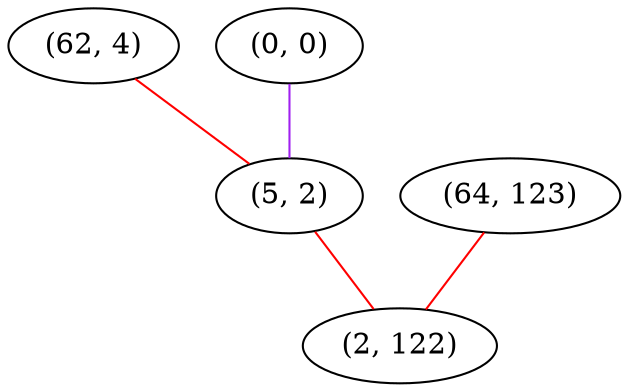 graph "" {
"(62, 4)";
"(64, 123)";
"(0, 0)";
"(5, 2)";
"(2, 122)";
"(62, 4)" -- "(5, 2)"  [color=red, key=0, weight=1];
"(64, 123)" -- "(2, 122)"  [color=red, key=0, weight=1];
"(0, 0)" -- "(5, 2)"  [color=purple, key=0, weight=4];
"(5, 2)" -- "(2, 122)"  [color=red, key=0, weight=1];
}
